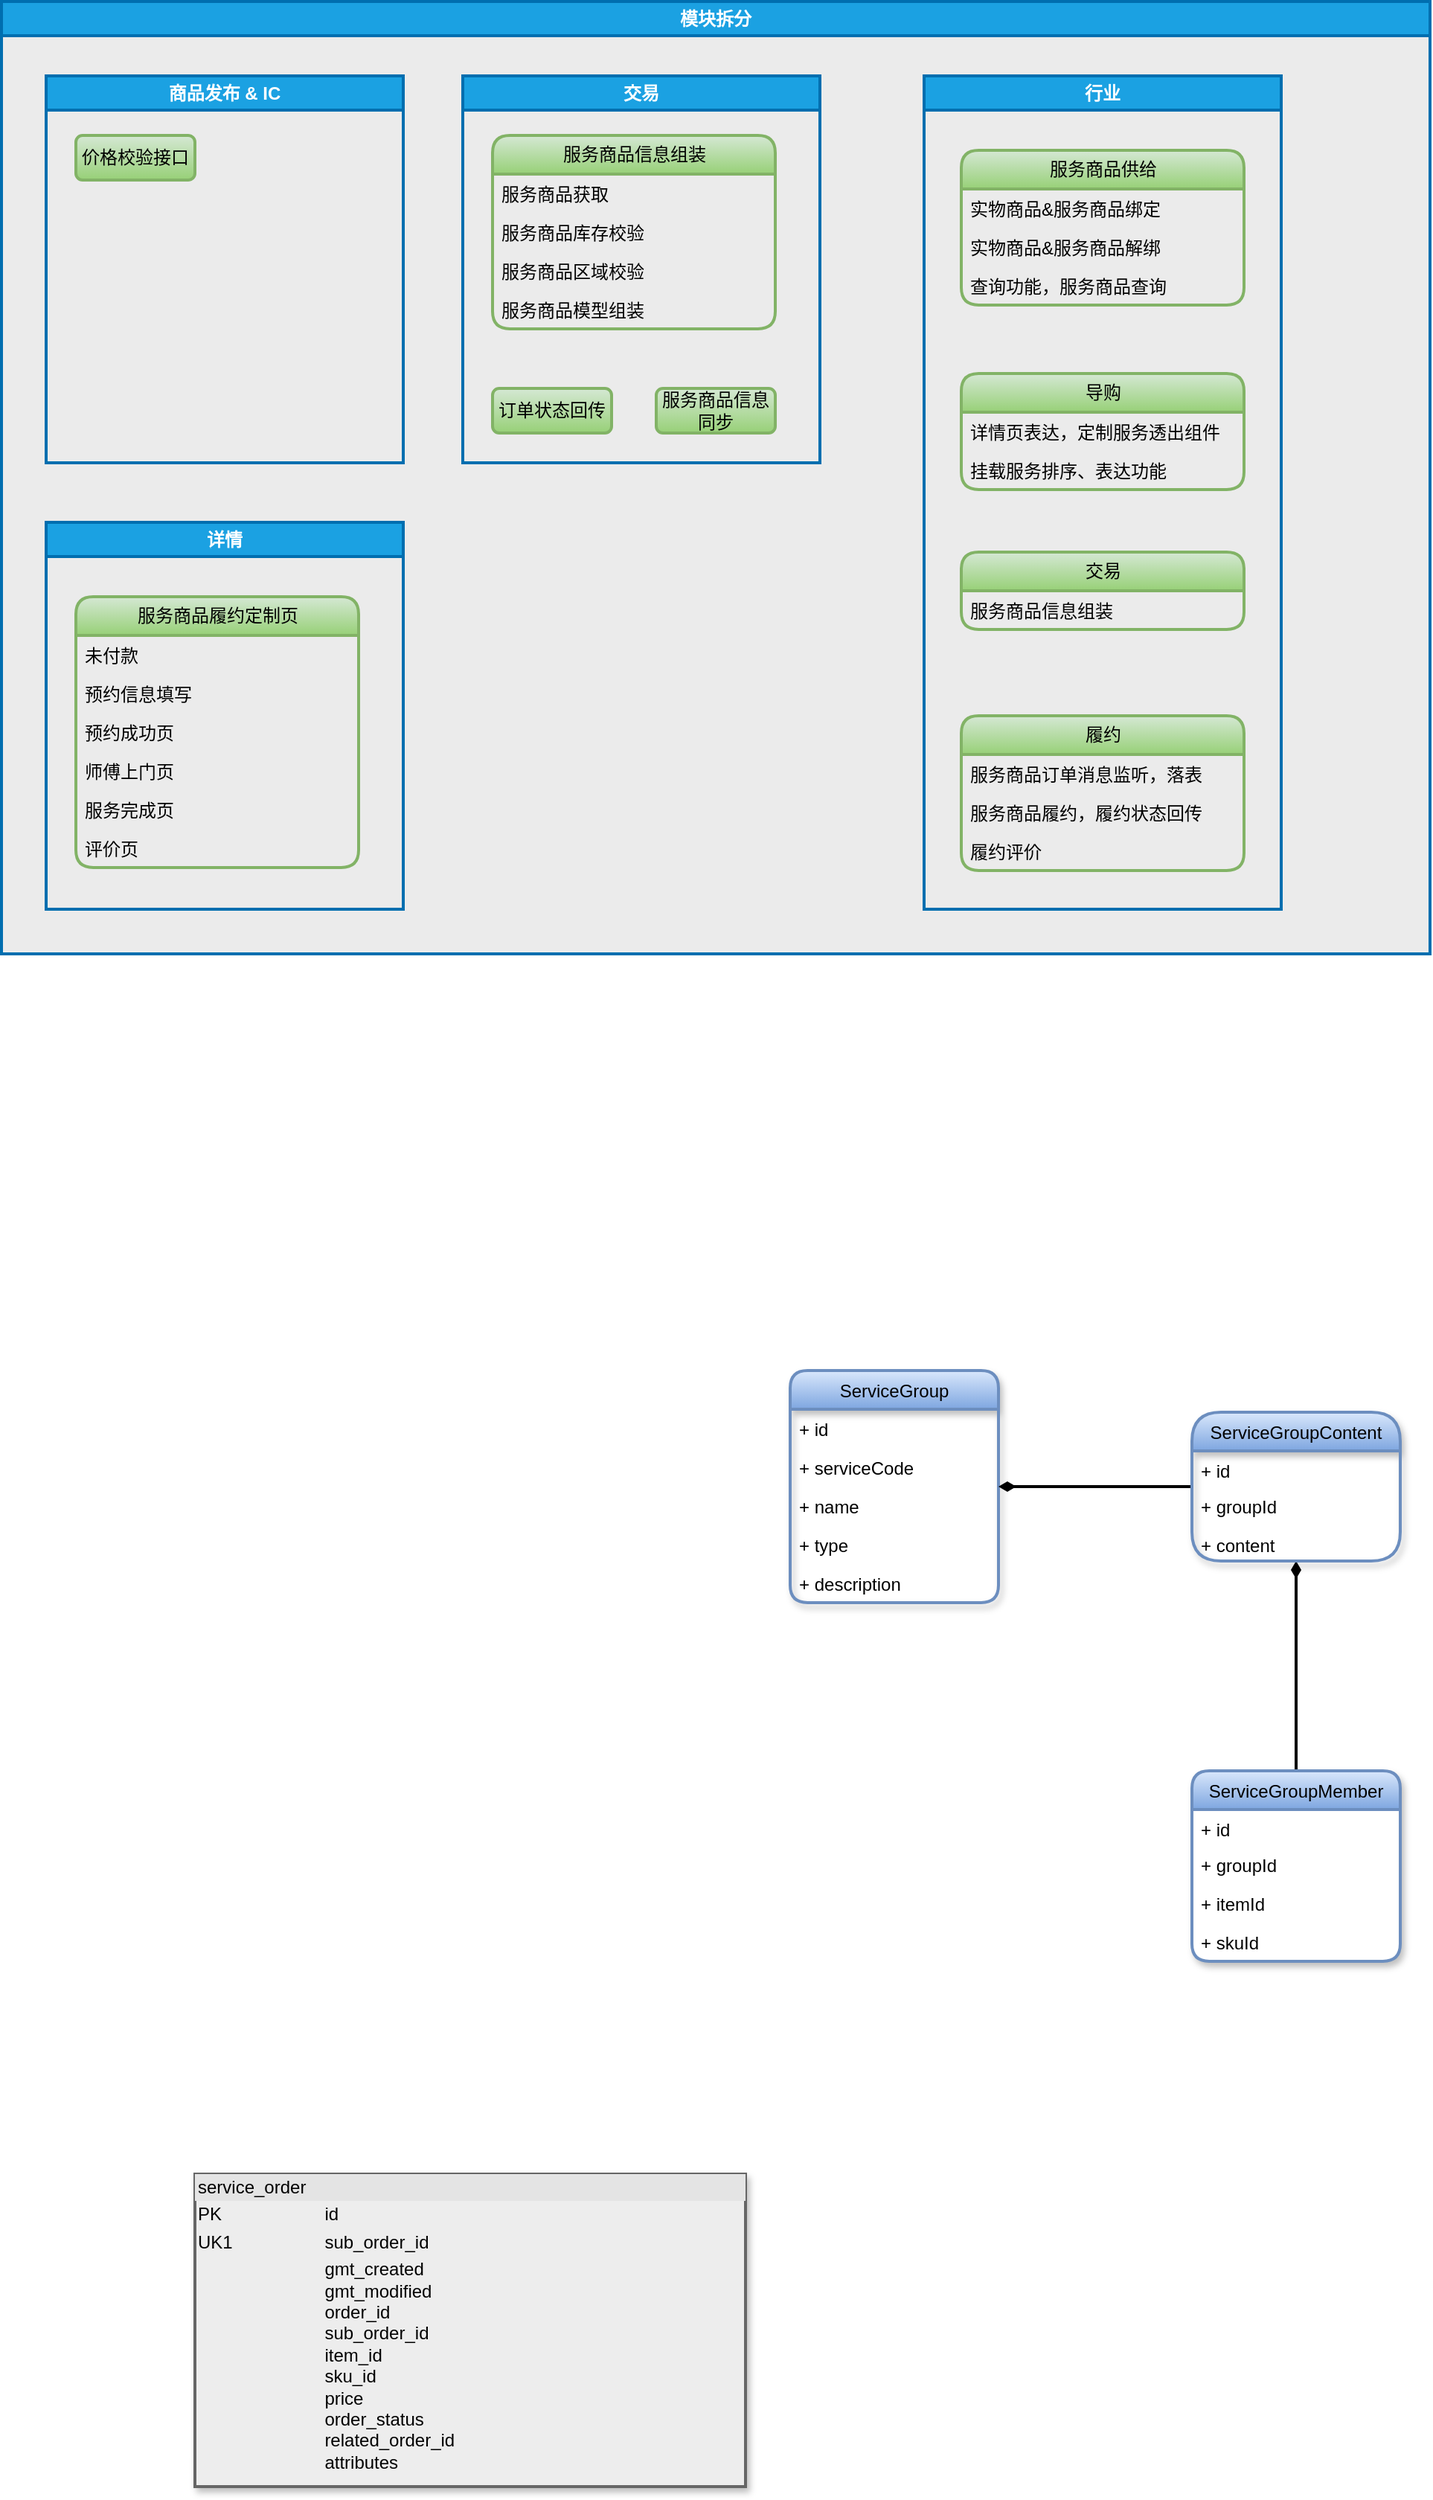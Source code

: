 <mxfile version="20.8.16" type="device"><diagram name="第 1 页" id="SeRjEghocYIVFVZNE0U9"><mxGraphModel dx="1292" dy="880" grid="1" gridSize="10" guides="1" tooltips="1" connect="1" arrows="1" fold="1" page="1" pageScale="1" pageWidth="3500" pageHeight="5500" math="0" shadow="0"><root><mxCell id="0"/><mxCell id="1" parent="0"/><mxCell id="jtcm77as5nmBJ9ktpcVi-2" value="模块拆分" style="swimlane;whiteSpace=wrap;html=1;strokeWidth=2;fillColor=#1ba1e2;fontColor=#ffffff;strokeColor=#006EAF;swimlaneFillColor=#EBEBEB;" vertex="1" parent="1"><mxGeometry x="130" y="170" width="960" height="640" as="geometry"/></mxCell><mxCell id="jtcm77as5nmBJ9ktpcVi-4" value="商品发布 &amp;amp; IC" style="swimlane;whiteSpace=wrap;html=1;strokeWidth=2;fillColor=#1ba1e2;fontColor=#ffffff;strokeColor=#006EAF;" vertex="1" parent="jtcm77as5nmBJ9ktpcVi-2"><mxGeometry x="30" y="50" width="240" height="260" as="geometry"/></mxCell><mxCell id="jtcm77as5nmBJ9ktpcVi-12" value="价格校验接口" style="rounded=1;whiteSpace=wrap;html=1;strokeWidth=2;fillColor=#d5e8d4;gradientColor=#97d077;strokeColor=#82b366;" vertex="1" parent="jtcm77as5nmBJ9ktpcVi-4"><mxGeometry x="20" y="40" width="80" height="30" as="geometry"/></mxCell><mxCell id="jtcm77as5nmBJ9ktpcVi-6" value="详情" style="swimlane;whiteSpace=wrap;html=1;strokeWidth=2;fillColor=#1ba1e2;fontColor=#ffffff;strokeColor=#006EAF;" vertex="1" parent="jtcm77as5nmBJ9ktpcVi-2"><mxGeometry x="30" y="350" width="240" height="260" as="geometry"/></mxCell><mxCell id="jtcm77as5nmBJ9ktpcVi-57" value="服务商品履约定制页" style="swimlane;fontStyle=0;childLayout=stackLayout;horizontal=1;startSize=26;fillColor=#d5e8d4;horizontalStack=0;resizeParent=1;resizeParentMax=0;resizeLast=0;collapsible=1;marginBottom=0;html=1;rounded=1;strokeWidth=2;gradientColor=#97d077;strokeColor=#82b366;" vertex="1" parent="jtcm77as5nmBJ9ktpcVi-6"><mxGeometry x="20" y="50" width="190" height="182" as="geometry"/></mxCell><mxCell id="jtcm77as5nmBJ9ktpcVi-58" value="未付款" style="text;strokeColor=none;fillColor=none;align=left;verticalAlign=top;spacingLeft=4;spacingRight=4;overflow=hidden;rotatable=0;points=[[0,0.5],[1,0.5]];portConstraint=eastwest;whiteSpace=wrap;html=1;" vertex="1" parent="jtcm77as5nmBJ9ktpcVi-57"><mxGeometry y="26" width="190" height="26" as="geometry"/></mxCell><mxCell id="jtcm77as5nmBJ9ktpcVi-59" value="预约信息填写" style="text;strokeColor=none;fillColor=none;align=left;verticalAlign=top;spacingLeft=4;spacingRight=4;overflow=hidden;rotatable=0;points=[[0,0.5],[1,0.5]];portConstraint=eastwest;whiteSpace=wrap;html=1;" vertex="1" parent="jtcm77as5nmBJ9ktpcVi-57"><mxGeometry y="52" width="190" height="26" as="geometry"/></mxCell><mxCell id="jtcm77as5nmBJ9ktpcVi-60" value="预约成功页" style="text;strokeColor=none;fillColor=none;align=left;verticalAlign=top;spacingLeft=4;spacingRight=4;overflow=hidden;rotatable=0;points=[[0,0.5],[1,0.5]];portConstraint=eastwest;whiteSpace=wrap;html=1;" vertex="1" parent="jtcm77as5nmBJ9ktpcVi-57"><mxGeometry y="78" width="190" height="26" as="geometry"/></mxCell><mxCell id="jtcm77as5nmBJ9ktpcVi-61" value="师傅上门页" style="text;strokeColor=none;fillColor=none;align=left;verticalAlign=top;spacingLeft=4;spacingRight=4;overflow=hidden;rotatable=0;points=[[0,0.5],[1,0.5]];portConstraint=eastwest;whiteSpace=wrap;html=1;" vertex="1" parent="jtcm77as5nmBJ9ktpcVi-57"><mxGeometry y="104" width="190" height="26" as="geometry"/></mxCell><mxCell id="jtcm77as5nmBJ9ktpcVi-62" value="服务完成页" style="text;strokeColor=none;fillColor=none;align=left;verticalAlign=top;spacingLeft=4;spacingRight=4;overflow=hidden;rotatable=0;points=[[0,0.5],[1,0.5]];portConstraint=eastwest;whiteSpace=wrap;html=1;" vertex="1" parent="jtcm77as5nmBJ9ktpcVi-57"><mxGeometry y="130" width="190" height="26" as="geometry"/></mxCell><mxCell id="jtcm77as5nmBJ9ktpcVi-63" value="评价页" style="text;strokeColor=none;fillColor=none;align=left;verticalAlign=top;spacingLeft=4;spacingRight=4;overflow=hidden;rotatable=0;points=[[0,0.5],[1,0.5]];portConstraint=eastwest;whiteSpace=wrap;html=1;" vertex="1" parent="jtcm77as5nmBJ9ktpcVi-57"><mxGeometry y="156" width="190" height="26" as="geometry"/></mxCell><mxCell id="jtcm77as5nmBJ9ktpcVi-7" value="交易" style="swimlane;whiteSpace=wrap;html=1;strokeWidth=2;fillColor=#1ba1e2;fontColor=#ffffff;strokeColor=#006EAF;" vertex="1" parent="jtcm77as5nmBJ9ktpcVi-2"><mxGeometry x="310" y="50" width="240" height="260" as="geometry"/></mxCell><mxCell id="jtcm77as5nmBJ9ktpcVi-26" value="订单状态回传" style="rounded=1;whiteSpace=wrap;html=1;strokeWidth=2;fillColor=#d5e8d4;gradientColor=#97d077;strokeColor=#82b366;" vertex="1" parent="jtcm77as5nmBJ9ktpcVi-7"><mxGeometry x="20" y="210" width="80" height="30" as="geometry"/></mxCell><mxCell id="jtcm77as5nmBJ9ktpcVi-27" value="服务商品信息组装" style="swimlane;fontStyle=0;childLayout=stackLayout;horizontal=1;startSize=26;fillColor=#d5e8d4;horizontalStack=0;resizeParent=1;resizeParentMax=0;resizeLast=0;collapsible=1;marginBottom=0;html=1;rounded=1;strokeWidth=2;gradientColor=#97d077;strokeColor=#82b366;" vertex="1" parent="jtcm77as5nmBJ9ktpcVi-7"><mxGeometry x="20" y="40" width="190" height="130" as="geometry"/></mxCell><mxCell id="jtcm77as5nmBJ9ktpcVi-28" value="服务商品获取" style="text;strokeColor=none;fillColor=none;align=left;verticalAlign=top;spacingLeft=4;spacingRight=4;overflow=hidden;rotatable=0;points=[[0,0.5],[1,0.5]];portConstraint=eastwest;whiteSpace=wrap;html=1;" vertex="1" parent="jtcm77as5nmBJ9ktpcVi-27"><mxGeometry y="26" width="190" height="26" as="geometry"/></mxCell><mxCell id="jtcm77as5nmBJ9ktpcVi-29" value="服务商品库存校验" style="text;strokeColor=none;fillColor=none;align=left;verticalAlign=top;spacingLeft=4;spacingRight=4;overflow=hidden;rotatable=0;points=[[0,0.5],[1,0.5]];portConstraint=eastwest;whiteSpace=wrap;html=1;" vertex="1" parent="jtcm77as5nmBJ9ktpcVi-27"><mxGeometry y="52" width="190" height="26" as="geometry"/></mxCell><mxCell id="jtcm77as5nmBJ9ktpcVi-30" value="服务商品区域校验" style="text;strokeColor=none;fillColor=none;align=left;verticalAlign=top;spacingLeft=4;spacingRight=4;overflow=hidden;rotatable=0;points=[[0,0.5],[1,0.5]];portConstraint=eastwest;whiteSpace=wrap;html=1;" vertex="1" parent="jtcm77as5nmBJ9ktpcVi-27"><mxGeometry y="78" width="190" height="26" as="geometry"/></mxCell><mxCell id="jtcm77as5nmBJ9ktpcVi-32" value="服务商品模型组装" style="text;strokeColor=none;fillColor=none;align=left;verticalAlign=top;spacingLeft=4;spacingRight=4;overflow=hidden;rotatable=0;points=[[0,0.5],[1,0.5]];portConstraint=eastwest;whiteSpace=wrap;html=1;" vertex="1" parent="jtcm77as5nmBJ9ktpcVi-27"><mxGeometry y="104" width="190" height="26" as="geometry"/></mxCell><mxCell id="jtcm77as5nmBJ9ktpcVi-56" value="服务商品信息同步" style="rounded=1;whiteSpace=wrap;html=1;strokeWidth=2;fillColor=#d5e8d4;gradientColor=#97d077;strokeColor=#82b366;" vertex="1" parent="jtcm77as5nmBJ9ktpcVi-7"><mxGeometry x="130" y="210" width="80" height="30" as="geometry"/></mxCell><mxCell id="jtcm77as5nmBJ9ktpcVi-34" value="行业" style="swimlane;whiteSpace=wrap;html=1;strokeWidth=2;fillColor=#1ba1e2;fontColor=#ffffff;strokeColor=#006EAF;" vertex="1" parent="jtcm77as5nmBJ9ktpcVi-2"><mxGeometry x="620" y="50" width="240" height="560" as="geometry"/></mxCell><mxCell id="jtcm77as5nmBJ9ktpcVi-40" value="服务商品供给" style="swimlane;fontStyle=0;childLayout=stackLayout;horizontal=1;startSize=26;fillColor=#d5e8d4;horizontalStack=0;resizeParent=1;resizeParentMax=0;resizeLast=0;collapsible=1;marginBottom=0;html=1;rounded=1;strokeWidth=2;gradientColor=#97d077;strokeColor=#82b366;" vertex="1" parent="jtcm77as5nmBJ9ktpcVi-34"><mxGeometry x="25" y="50" width="190" height="104" as="geometry"/></mxCell><mxCell id="jtcm77as5nmBJ9ktpcVi-41" value="实物商品&amp;amp;服务商品绑定" style="text;strokeColor=none;fillColor=none;align=left;verticalAlign=top;spacingLeft=4;spacingRight=4;overflow=hidden;rotatable=0;points=[[0,0.5],[1,0.5]];portConstraint=eastwest;whiteSpace=wrap;html=1;" vertex="1" parent="jtcm77as5nmBJ9ktpcVi-40"><mxGeometry y="26" width="190" height="26" as="geometry"/></mxCell><mxCell id="jtcm77as5nmBJ9ktpcVi-42" value="实物商品&amp;amp;服务商品解绑" style="text;strokeColor=none;fillColor=none;align=left;verticalAlign=top;spacingLeft=4;spacingRight=4;overflow=hidden;rotatable=0;points=[[0,0.5],[1,0.5]];portConstraint=eastwest;whiteSpace=wrap;html=1;" vertex="1" parent="jtcm77as5nmBJ9ktpcVi-40"><mxGeometry y="52" width="190" height="26" as="geometry"/></mxCell><mxCell id="jtcm77as5nmBJ9ktpcVi-43" value="查询功能，服务商品查询" style="text;strokeColor=none;fillColor=none;align=left;verticalAlign=top;spacingLeft=4;spacingRight=4;overflow=hidden;rotatable=0;points=[[0,0.5],[1,0.5]];portConstraint=eastwest;whiteSpace=wrap;html=1;" vertex="1" parent="jtcm77as5nmBJ9ktpcVi-40"><mxGeometry y="78" width="190" height="26" as="geometry"/></mxCell><mxCell id="jtcm77as5nmBJ9ktpcVi-45" value="履约" style="swimlane;fontStyle=0;childLayout=stackLayout;horizontal=1;startSize=26;fillColor=#d5e8d4;horizontalStack=0;resizeParent=1;resizeParentMax=0;resizeLast=0;collapsible=1;marginBottom=0;html=1;rounded=1;strokeWidth=2;gradientColor=#97d077;strokeColor=#82b366;" vertex="1" parent="jtcm77as5nmBJ9ktpcVi-34"><mxGeometry x="25" y="430" width="190" height="104" as="geometry"/></mxCell><mxCell id="jtcm77as5nmBJ9ktpcVi-46" value="服务商品订单消息监听，落表" style="text;strokeColor=none;fillColor=none;align=left;verticalAlign=top;spacingLeft=4;spacingRight=4;overflow=hidden;rotatable=0;points=[[0,0.5],[1,0.5]];portConstraint=eastwest;whiteSpace=wrap;html=1;" vertex="1" parent="jtcm77as5nmBJ9ktpcVi-45"><mxGeometry y="26" width="190" height="26" as="geometry"/></mxCell><mxCell id="jtcm77as5nmBJ9ktpcVi-47" value="服务商品履约，履约状态回传" style="text;strokeColor=none;fillColor=none;align=left;verticalAlign=top;spacingLeft=4;spacingRight=4;overflow=hidden;rotatable=0;points=[[0,0.5],[1,0.5]];portConstraint=eastwest;whiteSpace=wrap;html=1;" vertex="1" parent="jtcm77as5nmBJ9ktpcVi-45"><mxGeometry y="52" width="190" height="26" as="geometry"/></mxCell><mxCell id="jtcm77as5nmBJ9ktpcVi-48" value="履约评价" style="text;strokeColor=none;fillColor=none;align=left;verticalAlign=top;spacingLeft=4;spacingRight=4;overflow=hidden;rotatable=0;points=[[0,0.5],[1,0.5]];portConstraint=eastwest;whiteSpace=wrap;html=1;" vertex="1" parent="jtcm77as5nmBJ9ktpcVi-45"><mxGeometry y="78" width="190" height="26" as="geometry"/></mxCell><mxCell id="jtcm77as5nmBJ9ktpcVi-49" value="导购" style="swimlane;fontStyle=0;childLayout=stackLayout;horizontal=1;startSize=26;fillColor=#d5e8d4;horizontalStack=0;resizeParent=1;resizeParentMax=0;resizeLast=0;collapsible=1;marginBottom=0;html=1;rounded=1;strokeWidth=2;gradientColor=#97d077;strokeColor=#82b366;" vertex="1" parent="jtcm77as5nmBJ9ktpcVi-34"><mxGeometry x="25" y="200" width="190" height="78" as="geometry"/></mxCell><mxCell id="jtcm77as5nmBJ9ktpcVi-50" value="详情页表达，定制服务透出组件" style="text;strokeColor=none;fillColor=none;align=left;verticalAlign=top;spacingLeft=4;spacingRight=4;overflow=hidden;rotatable=0;points=[[0,0.5],[1,0.5]];portConstraint=eastwest;whiteSpace=wrap;html=1;" vertex="1" parent="jtcm77as5nmBJ9ktpcVi-49"><mxGeometry y="26" width="190" height="26" as="geometry"/></mxCell><mxCell id="jtcm77as5nmBJ9ktpcVi-51" value="挂载服务排序、表达功能" style="text;strokeColor=none;fillColor=none;align=left;verticalAlign=top;spacingLeft=4;spacingRight=4;overflow=hidden;rotatable=0;points=[[0,0.5],[1,0.5]];portConstraint=eastwest;whiteSpace=wrap;html=1;" vertex="1" parent="jtcm77as5nmBJ9ktpcVi-49"><mxGeometry y="52" width="190" height="26" as="geometry"/></mxCell><mxCell id="jtcm77as5nmBJ9ktpcVi-53" value="交易" style="swimlane;fontStyle=0;childLayout=stackLayout;horizontal=1;startSize=26;fillColor=#d5e8d4;horizontalStack=0;resizeParent=1;resizeParentMax=0;resizeLast=0;collapsible=1;marginBottom=0;html=1;rounded=1;strokeWidth=2;gradientColor=#97d077;strokeColor=#82b366;" vertex="1" parent="jtcm77as5nmBJ9ktpcVi-34"><mxGeometry x="25" y="320" width="190" height="52" as="geometry"/></mxCell><mxCell id="jtcm77as5nmBJ9ktpcVi-54" value="服务商品信息组装" style="text;strokeColor=none;fillColor=none;align=left;verticalAlign=top;spacingLeft=4;spacingRight=4;overflow=hidden;rotatable=0;points=[[0,0.5],[1,0.5]];portConstraint=eastwest;whiteSpace=wrap;html=1;" vertex="1" parent="jtcm77as5nmBJ9ktpcVi-53"><mxGeometry y="26" width="190" height="26" as="geometry"/></mxCell><mxCell id="jtcm77as5nmBJ9ktpcVi-69" value="ServiceGroup" style="swimlane;fontStyle=0;childLayout=stackLayout;horizontal=1;startSize=26;fillColor=#dae8fc;horizontalStack=0;resizeParent=1;resizeParentMax=0;resizeLast=0;collapsible=1;marginBottom=0;rounded=1;shadow=1;strokeWidth=2;gradientColor=#7ea6e0;strokeColor=#6c8ebf;" vertex="1" parent="1"><mxGeometry x="660" y="1090" width="140" height="156" as="geometry"/></mxCell><mxCell id="jtcm77as5nmBJ9ktpcVi-71" value="+ id" style="text;strokeColor=none;fillColor=none;align=left;verticalAlign=top;spacingLeft=4;spacingRight=4;overflow=hidden;rotatable=0;points=[[0,0.5],[1,0.5]];portConstraint=eastwest;" vertex="1" parent="jtcm77as5nmBJ9ktpcVi-69"><mxGeometry y="26" width="140" height="26" as="geometry"/></mxCell><mxCell id="jtcm77as5nmBJ9ktpcVi-72" value="+ serviceCode" style="text;strokeColor=none;fillColor=none;align=left;verticalAlign=top;spacingLeft=4;spacingRight=4;overflow=hidden;rotatable=0;points=[[0,0.5],[1,0.5]];portConstraint=eastwest;" vertex="1" parent="jtcm77as5nmBJ9ktpcVi-69"><mxGeometry y="52" width="140" height="26" as="geometry"/></mxCell><mxCell id="jtcm77as5nmBJ9ktpcVi-73" value="+ name" style="text;strokeColor=none;fillColor=none;align=left;verticalAlign=top;spacingLeft=4;spacingRight=4;overflow=hidden;rotatable=0;points=[[0,0.5],[1,0.5]];portConstraint=eastwest;" vertex="1" parent="jtcm77as5nmBJ9ktpcVi-69"><mxGeometry y="78" width="140" height="26" as="geometry"/></mxCell><mxCell id="jtcm77as5nmBJ9ktpcVi-75" value="+ type" style="text;strokeColor=none;fillColor=none;align=left;verticalAlign=top;spacingLeft=4;spacingRight=4;overflow=hidden;rotatable=0;points=[[0,0.5],[1,0.5]];portConstraint=eastwest;" vertex="1" parent="jtcm77as5nmBJ9ktpcVi-69"><mxGeometry y="104" width="140" height="26" as="geometry"/></mxCell><mxCell id="jtcm77as5nmBJ9ktpcVi-74" value="+ description" style="text;strokeColor=none;fillColor=none;align=left;verticalAlign=top;spacingLeft=4;spacingRight=4;overflow=hidden;rotatable=0;points=[[0,0.5],[1,0.5]];portConstraint=eastwest;" vertex="1" parent="jtcm77as5nmBJ9ktpcVi-69"><mxGeometry y="130" width="140" height="26" as="geometry"/></mxCell><mxCell id="jtcm77as5nmBJ9ktpcVi-96" style="edgeStyle=orthogonalEdgeStyle;rounded=0;orthogonalLoop=1;jettySize=auto;html=1;strokeWidth=2;endArrow=diamondThin;endFill=1;" edge="1" parent="1" source="jtcm77as5nmBJ9ktpcVi-76" target="jtcm77as5nmBJ9ktpcVi-84"><mxGeometry relative="1" as="geometry"/></mxCell><mxCell id="jtcm77as5nmBJ9ktpcVi-76" value="ServiceGroupMember" style="swimlane;fontStyle=0;childLayout=stackLayout;horizontal=1;startSize=26;fillColor=#dae8fc;horizontalStack=0;resizeParent=1;resizeParentMax=0;resizeLast=0;collapsible=1;marginBottom=0;rounded=1;shadow=1;strokeWidth=2;gradientColor=#7ea6e0;strokeColor=#6c8ebf;swimlaneFillColor=default;" vertex="1" parent="1"><mxGeometry x="930" y="1359" width="140" height="128" as="geometry"/></mxCell><mxCell id="jtcm77as5nmBJ9ktpcVi-77" value="+ id" style="text;strokeColor=none;fillColor=none;align=left;verticalAlign=top;spacingLeft=4;spacingRight=4;overflow=hidden;rotatable=0;points=[[0,0.5],[1,0.5]];portConstraint=eastwest;" vertex="1" parent="jtcm77as5nmBJ9ktpcVi-76"><mxGeometry y="26" width="140" height="24" as="geometry"/></mxCell><mxCell id="jtcm77as5nmBJ9ktpcVi-78" value="+ groupId" style="text;strokeColor=none;fillColor=none;align=left;verticalAlign=top;spacingLeft=4;spacingRight=4;overflow=hidden;rotatable=0;points=[[0,0.5],[1,0.5]];portConstraint=eastwest;" vertex="1" parent="jtcm77as5nmBJ9ktpcVi-76"><mxGeometry y="50" width="140" height="26" as="geometry"/></mxCell><mxCell id="jtcm77as5nmBJ9ktpcVi-79" value="+ itemId" style="text;strokeColor=none;fillColor=none;align=left;verticalAlign=top;spacingLeft=4;spacingRight=4;overflow=hidden;rotatable=0;points=[[0,0.5],[1,0.5]];portConstraint=eastwest;" vertex="1" parent="jtcm77as5nmBJ9ktpcVi-76"><mxGeometry y="76" width="140" height="26" as="geometry"/></mxCell><mxCell id="jtcm77as5nmBJ9ktpcVi-80" value="+ skuId" style="text;strokeColor=none;fillColor=none;align=left;verticalAlign=top;spacingLeft=4;spacingRight=4;overflow=hidden;rotatable=0;points=[[0,0.5],[1,0.5]];portConstraint=eastwest;" vertex="1" parent="jtcm77as5nmBJ9ktpcVi-76"><mxGeometry y="102" width="140" height="26" as="geometry"/></mxCell><mxCell id="jtcm77as5nmBJ9ktpcVi-97" style="edgeStyle=orthogonalEdgeStyle;rounded=0;orthogonalLoop=1;jettySize=auto;html=1;strokeWidth=2;endArrow=diamondThin;endFill=1;" edge="1" parent="1" source="jtcm77as5nmBJ9ktpcVi-84" target="jtcm77as5nmBJ9ktpcVi-69"><mxGeometry relative="1" as="geometry"/></mxCell><mxCell id="jtcm77as5nmBJ9ktpcVi-84" value="ServiceGroupContent" style="swimlane;fontStyle=0;childLayout=stackLayout;horizontal=1;startSize=26;fillColor=#dae8fc;horizontalStack=0;resizeParent=1;resizeParentMax=0;resizeLast=0;collapsible=1;marginBottom=0;rounded=1;shadow=1;strokeWidth=2;arcSize=25;gradientColor=#7ea6e0;strokeColor=#6c8ebf;" vertex="1" parent="1"><mxGeometry x="930" y="1118" width="140" height="100" as="geometry"/></mxCell><mxCell id="jtcm77as5nmBJ9ktpcVi-85" value="+ id" style="text;strokeColor=none;fillColor=none;align=left;verticalAlign=top;spacingLeft=4;spacingRight=4;overflow=hidden;rotatable=0;points=[[0,0.5],[1,0.5]];portConstraint=eastwest;" vertex="1" parent="jtcm77as5nmBJ9ktpcVi-84"><mxGeometry y="26" width="140" height="24" as="geometry"/></mxCell><mxCell id="jtcm77as5nmBJ9ktpcVi-86" value="+ groupId" style="text;strokeColor=none;fillColor=none;align=left;verticalAlign=top;spacingLeft=4;spacingRight=4;overflow=hidden;rotatable=0;points=[[0,0.5],[1,0.5]];portConstraint=eastwest;" vertex="1" parent="jtcm77as5nmBJ9ktpcVi-84"><mxGeometry y="50" width="140" height="26" as="geometry"/></mxCell><mxCell id="jtcm77as5nmBJ9ktpcVi-87" value="+ content" style="text;strokeColor=none;fillColor=none;align=left;verticalAlign=top;spacingLeft=4;spacingRight=4;overflow=hidden;rotatable=0;points=[[0,0.5],[1,0.5]];portConstraint=eastwest;" vertex="1" parent="jtcm77as5nmBJ9ktpcVi-84"><mxGeometry y="76" width="140" height="24" as="geometry"/></mxCell><mxCell id="jtcm77as5nmBJ9ktpcVi-98" value="&lt;div style=&quot;box-sizing:border-box;width:100%;background:#e4e4e4;padding:2px;&quot;&gt;service_order&lt;/div&gt;&lt;table style=&quot;width:100%;font-size:1em;&quot; cellpadding=&quot;2&quot; cellspacing=&quot;0&quot;&gt;&lt;tbody&gt;&lt;tr&gt;&lt;td&gt;PK&lt;/td&gt;&lt;td&gt;id&lt;/td&gt;&lt;/tr&gt;&lt;tr&gt;&lt;td&gt;UK1&lt;/td&gt;&lt;td&gt;sub_order_id&lt;/td&gt;&lt;/tr&gt;&lt;tr&gt;&lt;td&gt;&lt;/td&gt;&lt;td&gt;gmt_created&lt;br&gt;gmt_modified&lt;br&gt;order_id&lt;br&gt;sub_order_id&lt;br&gt;item_id&lt;br&gt;sku_id&lt;br&gt;price&lt;br&gt;order_status&lt;br&gt;related_order_id&lt;br&gt;attributes&lt;br&gt;&lt;br&gt;&lt;br&gt;&lt;/td&gt;&lt;/tr&gt;&lt;/tbody&gt;&lt;/table&gt;" style="verticalAlign=top;align=left;overflow=fill;html=1;rounded=0;shadow=1;strokeWidth=2;fillColor=#EDEDED;gradientColor=none;strokeColor=#666666;" vertex="1" parent="1"><mxGeometry x="260" y="1630" width="370" height="210" as="geometry"/></mxCell></root></mxGraphModel></diagram></mxfile>
